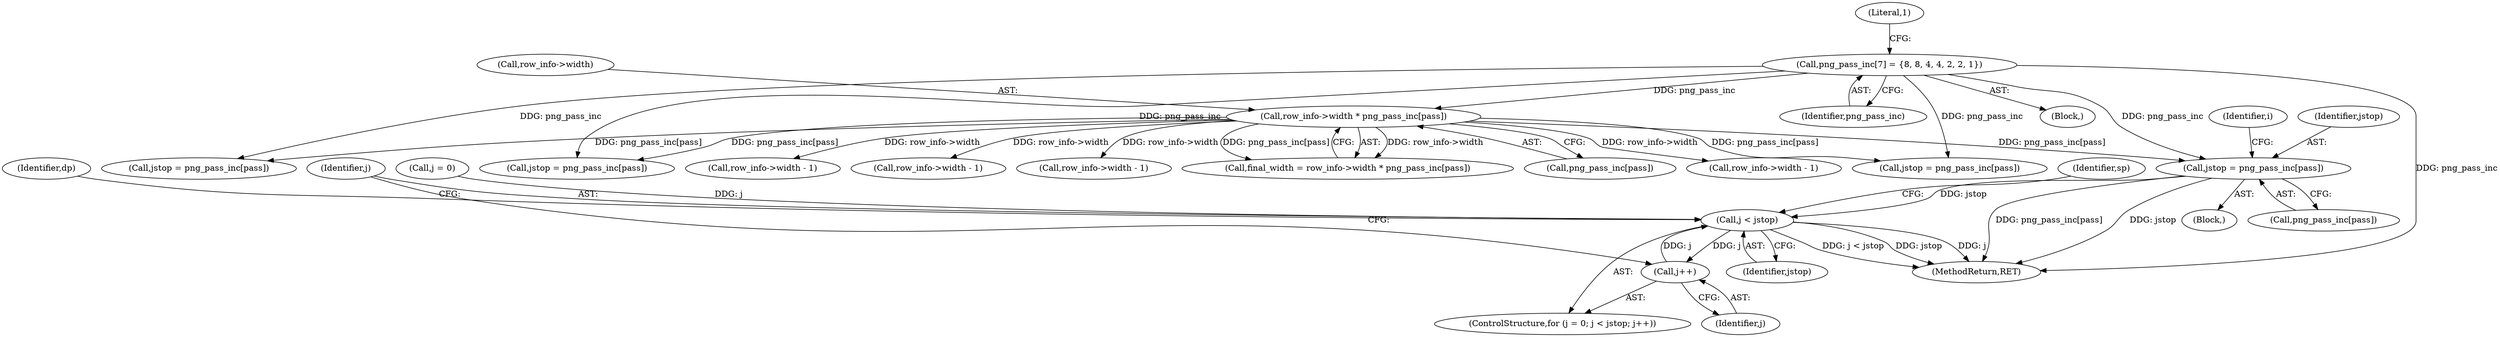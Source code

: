 digraph "0_Chrome_7f3d85b096f66870a15b37c2f40b219b2e292693_10@array" {
"1000795" [label="(Call,jstop = png_pass_inc[pass])"];
"1000151" [label="(Call,row_info->width * png_pass_inc[pass])"];
"1000134" [label="(Call,png_pass_inc[7] = {8, 8, 4, 4, 2, 2, 1})"];
"1000823" [label="(Call,j < jstop)"];
"1000826" [label="(Call,j++)"];
"1000567" [label="(Call,row_info->width - 1)"];
"1000797" [label="(Call,png_pass_inc[pass])"];
"1000759" [label="(Block,)"];
"1000824" [label="(Identifier,j)"];
"1000135" [label="(Identifier,png_pass_inc)"];
"1000827" [label="(Identifier,j)"];
"1000137" [label="(Literal,1)"];
"1000826" [label="(Call,j++)"];
"1000825" [label="(Identifier,jstop)"];
"1000820" [label="(Call,j = 0)"];
"1000152" [label="(Call,row_info->width)"];
"1000592" [label="(Call,jstop = png_pass_inc[pass])"];
"1000819" [label="(ControlStructure,for (j = 0; j < jstop; j++))"];
"1000776" [label="(Call,row_info->width - 1)"];
"1000197" [label="(Call,jstop = png_pass_inc[pass])"];
"1000173" [label="(Call,row_info->width - 1)"];
"1000390" [label="(Call,jstop = png_pass_inc[pass])"];
"1000149" [label="(Call,final_width = row_info->width * png_pass_inc[pass])"];
"1000837" [label="(Identifier,sp)"];
"1000823" [label="(Call,j < jstop)"];
"1000105" [label="(Block,)"];
"1000151" [label="(Call,row_info->width * png_pass_inc[pass])"];
"1000155" [label="(Call,png_pass_inc[pass])"];
"1000854" [label="(MethodReturn,RET)"];
"1000803" [label="(Identifier,i)"];
"1000366" [label="(Call,row_info->width - 1)"];
"1000830" [label="(Identifier,dp)"];
"1000795" [label="(Call,jstop = png_pass_inc[pass])"];
"1000134" [label="(Call,png_pass_inc[7] = {8, 8, 4, 4, 2, 2, 1})"];
"1000796" [label="(Identifier,jstop)"];
"1000795" -> "1000759"  [label="AST: "];
"1000795" -> "1000797"  [label="CFG: "];
"1000796" -> "1000795"  [label="AST: "];
"1000797" -> "1000795"  [label="AST: "];
"1000803" -> "1000795"  [label="CFG: "];
"1000795" -> "1000854"  [label="DDG: jstop"];
"1000795" -> "1000854"  [label="DDG: png_pass_inc[pass]"];
"1000151" -> "1000795"  [label="DDG: png_pass_inc[pass]"];
"1000134" -> "1000795"  [label="DDG: png_pass_inc"];
"1000795" -> "1000823"  [label="DDG: jstop"];
"1000151" -> "1000149"  [label="AST: "];
"1000151" -> "1000155"  [label="CFG: "];
"1000152" -> "1000151"  [label="AST: "];
"1000155" -> "1000151"  [label="AST: "];
"1000149" -> "1000151"  [label="CFG: "];
"1000151" -> "1000149"  [label="DDG: row_info->width"];
"1000151" -> "1000149"  [label="DDG: png_pass_inc[pass]"];
"1000134" -> "1000151"  [label="DDG: png_pass_inc"];
"1000151" -> "1000173"  [label="DDG: row_info->width"];
"1000151" -> "1000197"  [label="DDG: png_pass_inc[pass]"];
"1000151" -> "1000366"  [label="DDG: row_info->width"];
"1000151" -> "1000390"  [label="DDG: png_pass_inc[pass]"];
"1000151" -> "1000567"  [label="DDG: row_info->width"];
"1000151" -> "1000592"  [label="DDG: png_pass_inc[pass]"];
"1000151" -> "1000776"  [label="DDG: row_info->width"];
"1000134" -> "1000105"  [label="AST: "];
"1000134" -> "1000135"  [label="CFG: "];
"1000135" -> "1000134"  [label="AST: "];
"1000137" -> "1000134"  [label="CFG: "];
"1000134" -> "1000854"  [label="DDG: png_pass_inc"];
"1000134" -> "1000197"  [label="DDG: png_pass_inc"];
"1000134" -> "1000390"  [label="DDG: png_pass_inc"];
"1000134" -> "1000592"  [label="DDG: png_pass_inc"];
"1000823" -> "1000819"  [label="AST: "];
"1000823" -> "1000825"  [label="CFG: "];
"1000824" -> "1000823"  [label="AST: "];
"1000825" -> "1000823"  [label="AST: "];
"1000830" -> "1000823"  [label="CFG: "];
"1000837" -> "1000823"  [label="CFG: "];
"1000823" -> "1000854"  [label="DDG: j"];
"1000823" -> "1000854"  [label="DDG: j < jstop"];
"1000823" -> "1000854"  [label="DDG: jstop"];
"1000826" -> "1000823"  [label="DDG: j"];
"1000820" -> "1000823"  [label="DDG: j"];
"1000823" -> "1000826"  [label="DDG: j"];
"1000826" -> "1000819"  [label="AST: "];
"1000826" -> "1000827"  [label="CFG: "];
"1000827" -> "1000826"  [label="AST: "];
"1000824" -> "1000826"  [label="CFG: "];
}
